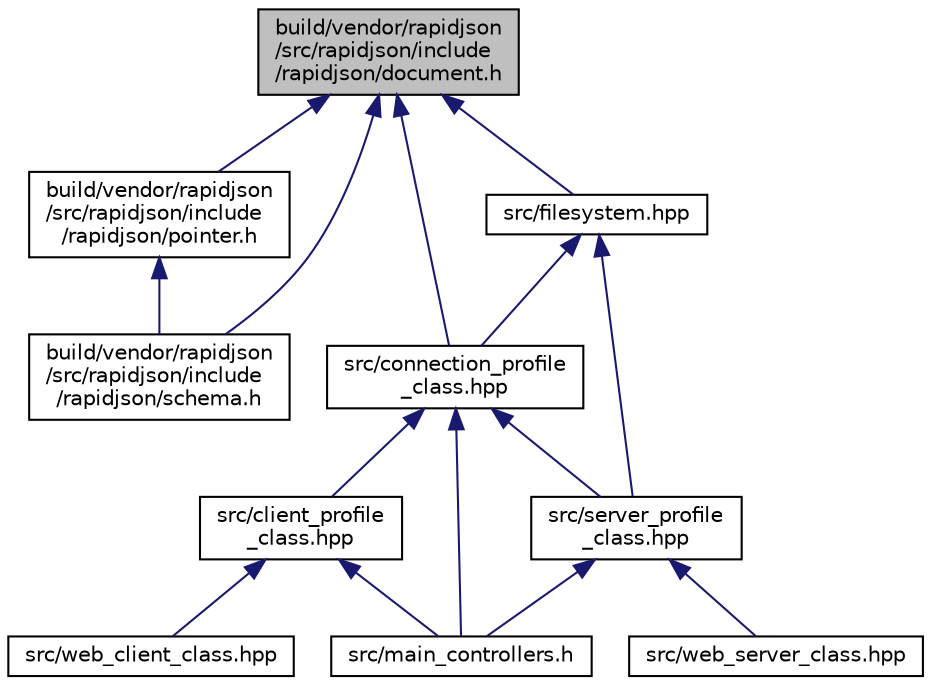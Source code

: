 digraph "build/vendor/rapidjson/src/rapidjson/include/rapidjson/document.h"
{
  edge [fontname="Helvetica",fontsize="10",labelfontname="Helvetica",labelfontsize="10"];
  node [fontname="Helvetica",fontsize="10",shape=record];
  Node24 [label="build/vendor/rapidjson\l/src/rapidjson/include\l/rapidjson/document.h",height=0.2,width=0.4,color="black", fillcolor="grey75", style="filled", fontcolor="black"];
  Node24 -> Node25 [dir="back",color="midnightblue",fontsize="10",style="solid",fontname="Helvetica"];
  Node25 [label="build/vendor/rapidjson\l/src/rapidjson/include\l/rapidjson/pointer.h",height=0.2,width=0.4,color="black", fillcolor="white", style="filled",URL="$pointer_8h_source.html"];
  Node25 -> Node26 [dir="back",color="midnightblue",fontsize="10",style="solid",fontname="Helvetica"];
  Node26 [label="build/vendor/rapidjson\l/src/rapidjson/include\l/rapidjson/schema.h",height=0.2,width=0.4,color="black", fillcolor="white", style="filled",URL="$schema_8h_source.html"];
  Node24 -> Node26 [dir="back",color="midnightblue",fontsize="10",style="solid",fontname="Helvetica"];
  Node24 -> Node27 [dir="back",color="midnightblue",fontsize="10",style="solid",fontname="Helvetica"];
  Node27 [label="src/filesystem.hpp",height=0.2,width=0.4,color="black", fillcolor="white", style="filled",URL="$filesystem_8hpp_source.html"];
  Node27 -> Node28 [dir="back",color="midnightblue",fontsize="10",style="solid",fontname="Helvetica"];
  Node28 [label="src/connection_profile\l_class.hpp",height=0.2,width=0.4,color="black", fillcolor="white", style="filled",URL="$connection__profile__class_8hpp_source.html"];
  Node28 -> Node29 [dir="back",color="midnightblue",fontsize="10",style="solid",fontname="Helvetica"];
  Node29 [label="src/client_profile\l_class.hpp",height=0.2,width=0.4,color="black", fillcolor="white", style="filled",URL="$client__profile__class_8hpp_source.html"];
  Node29 -> Node30 [dir="back",color="midnightblue",fontsize="10",style="solid",fontname="Helvetica"];
  Node30 [label="src/web_client_class.hpp",height=0.2,width=0.4,color="black", fillcolor="white", style="filled",URL="$web__client__class_8hpp_source.html"];
  Node29 -> Node31 [dir="back",color="midnightblue",fontsize="10",style="solid",fontname="Helvetica"];
  Node31 [label="src/main_controllers.h",height=0.2,width=0.4,color="black", fillcolor="white", style="filled",URL="$main__controllers_8h_source.html"];
  Node28 -> Node32 [dir="back",color="midnightblue",fontsize="10",style="solid",fontname="Helvetica"];
  Node32 [label="src/server_profile\l_class.hpp",height=0.2,width=0.4,color="black", fillcolor="white", style="filled",URL="$server__profile__class_8hpp_source.html"];
  Node32 -> Node33 [dir="back",color="midnightblue",fontsize="10",style="solid",fontname="Helvetica"];
  Node33 [label="src/web_server_class.hpp",height=0.2,width=0.4,color="black", fillcolor="white", style="filled",URL="$web__server__class_8hpp_source.html"];
  Node32 -> Node31 [dir="back",color="midnightblue",fontsize="10",style="solid",fontname="Helvetica"];
  Node28 -> Node31 [dir="back",color="midnightblue",fontsize="10",style="solid",fontname="Helvetica"];
  Node27 -> Node32 [dir="back",color="midnightblue",fontsize="10",style="solid",fontname="Helvetica"];
  Node24 -> Node28 [dir="back",color="midnightblue",fontsize="10",style="solid",fontname="Helvetica"];
}
